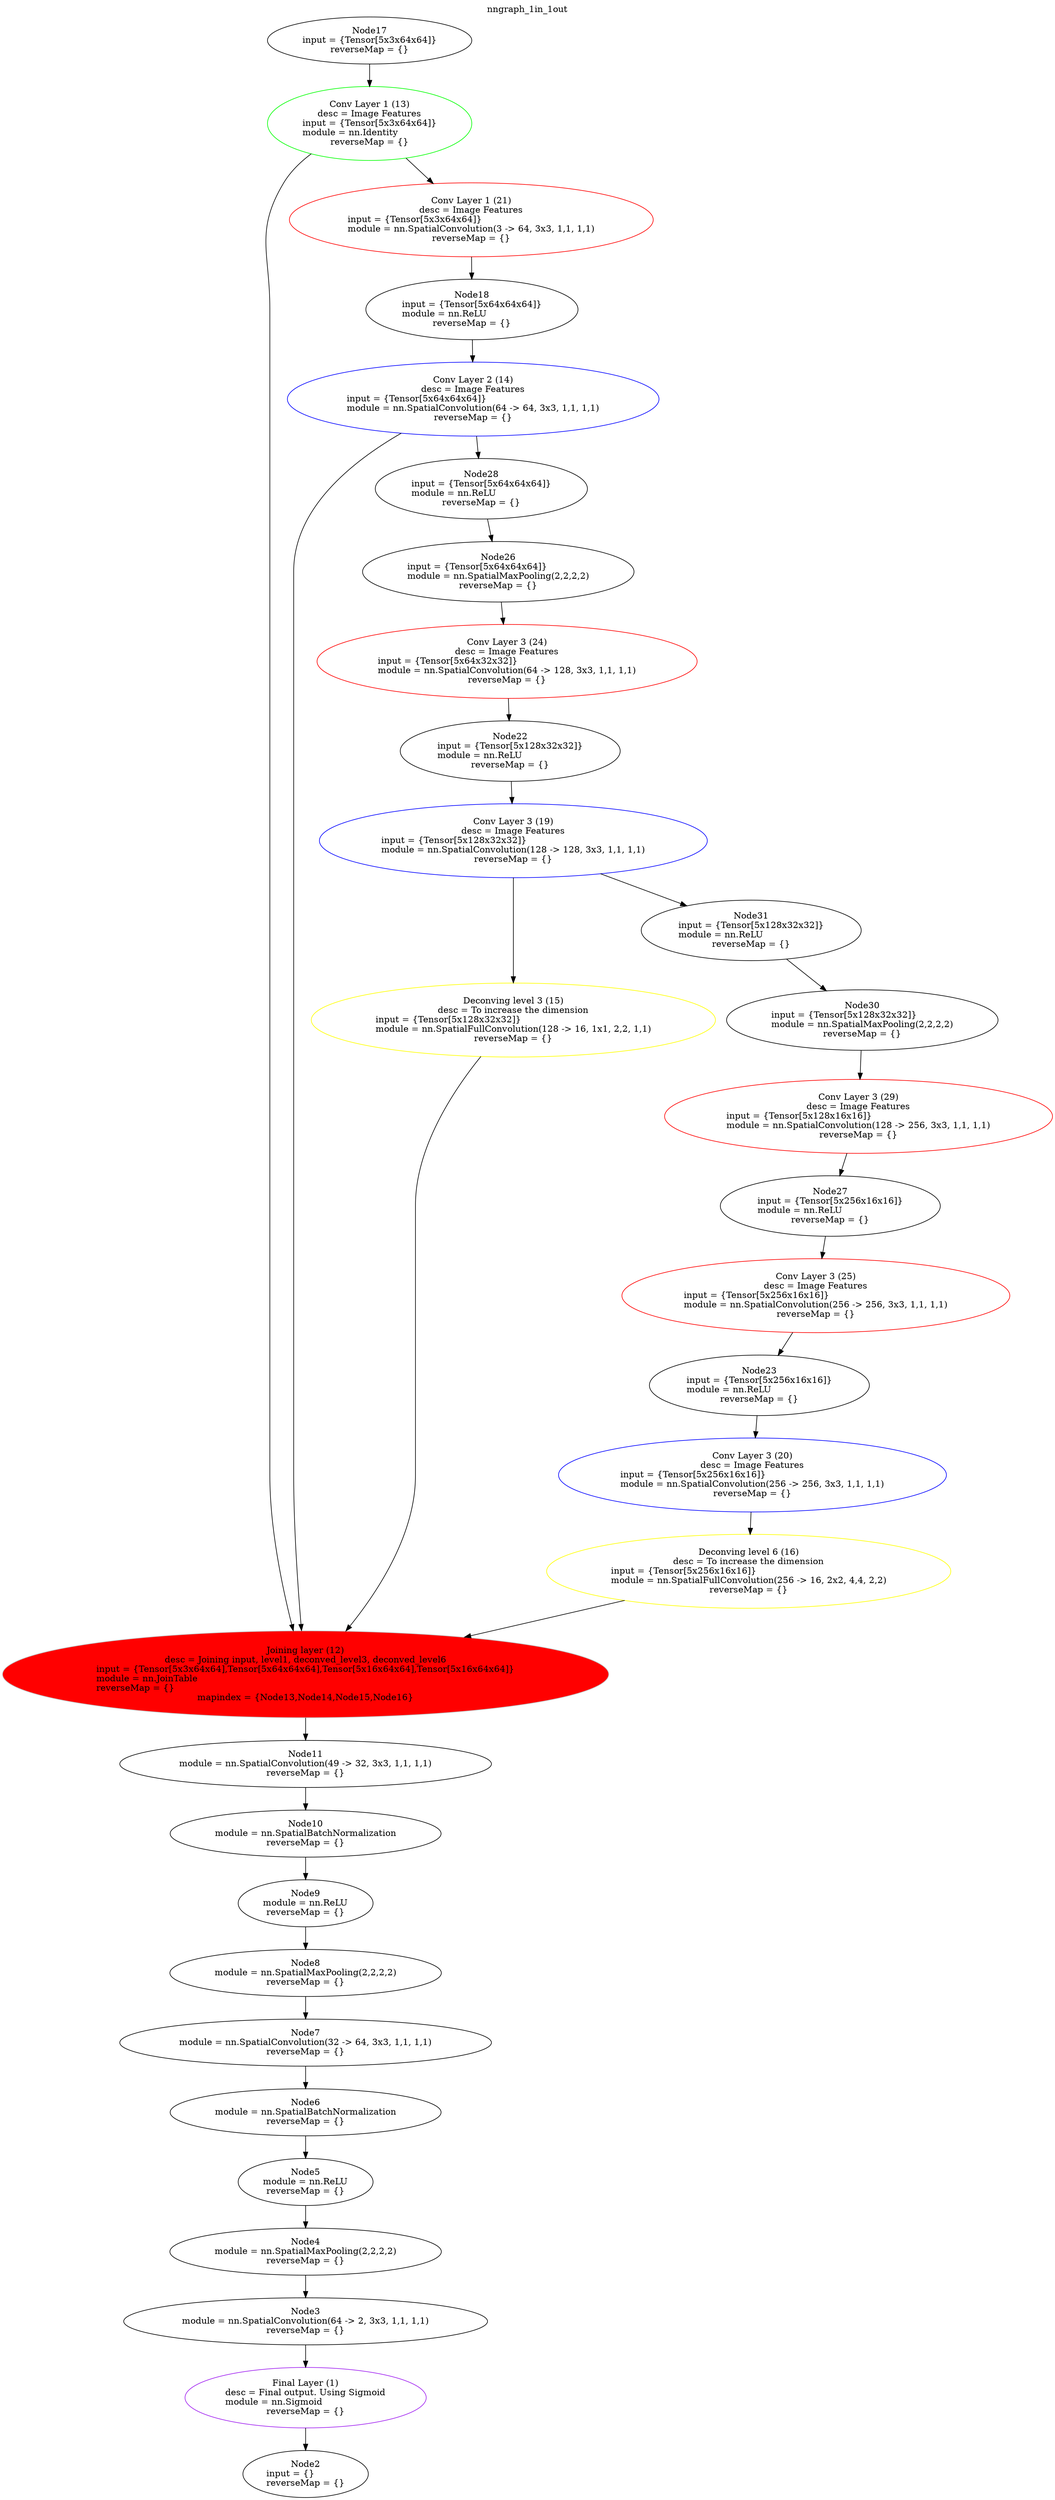 digraph G {
labelloc="t";
label="nngraph_1in_1out";
node [shape = oval]; 
n1[label="Final Layer (1)\ndesc = Final output. Using Sigmoid\nmodule = nn.Sigmoid\lreverseMap = {}" color=purple tooltip="[[string \"-- Deconvoluting level 3 and level 6...\"]]:23_"];
n2[label="Node2\ninput = {}\lreverseMap = {}" tooltip="[[C]]:-1_"];
n3[label="Node3\nmodule = nn.SpatialConvolution(64 -> 2, 3x3, 1,1, 1,1)\lreverseMap = {}" tooltip="[[string \"-- Deconvoluting level 3 and level 6...\"]]:23_"];
n4[label="Node4\nmodule = nn.SpatialMaxPooling(2,2,2,2)\lreverseMap = {}" tooltip="[[string \"-- Deconvoluting level 3 and level 6...\"]]:21_"];
n5[label="Node5\nmodule = nn.ReLU\lreverseMap = {}" tooltip="[[string \"-- Deconvoluting level 3 and level 6...\"]]:21_"];
n6[label="Node6\nmodule = nn.SpatialBatchNormalization\lreverseMap = {}" tooltip="[[string \"-- Deconvoluting level 3 and level 6...\"]]:20_"];
n7[label="Node7\nmodule = nn.SpatialConvolution(32 -> 64, 3x3, 1,1, 1,1)\lreverseMap = {}" tooltip="[[string \"-- Deconvoluting level 3 and level 6...\"]]:20_"];
n8[label="Node8\nmodule = nn.SpatialMaxPooling(2,2,2,2)\lreverseMap = {}" tooltip="[[string \"-- Deconvoluting level 3 and level 6...\"]]:18_"];
n9[label="Node9\nmodule = nn.ReLU\lreverseMap = {}" tooltip="[[string \"-- Deconvoluting level 3 and level 6...\"]]:18_"];
n10[label="Node10\nmodule = nn.SpatialBatchNormalization\lreverseMap = {}" tooltip="[[string \"-- Deconvoluting level 3 and level 6...\"]]:17_"];
n11[label="Node11\nmodule = nn.SpatialConvolution(49 -> 32, 3x3, 1,1, 1,1)\lreverseMap = {}" tooltip="[[string \"-- Deconvoluting level 3 and level 6...\"]]:17_"];
n12[label="Joining layer (12)\ndesc = Joining input, level1, deconved_level3, deconved_level6\ninput = {Tensor[5x3x64x64],Tensor[5x64x64x64],Tensor[5x16x64x64],Tensor[5x16x64x64]}\lmodule = nn.JoinTable\lreverseMap = {}\lmapindex = {Node13,Node14,Node15,Node16}" color=grey tooltip="[[string \"-- Deconvoluting level 3 and level 6...\"]]:10_"];
n13[label="Conv Layer 1 (13)\ndesc = Image Features\ninput = {Tensor[5x3x64x64]}\lmodule = nn.Identity\lreverseMap = {}" color=green tooltip="[[string \"input = nn.Identity()():annotate{...\"]]:1_"];
n14[label="Conv Layer 2 (14)\ndesc = Image Features\ninput = {Tensor[5x64x64x64]}\lmodule = nn.SpatialConvolution(64 -> 64, 3x3, 1,1, 1,1)\lreverseMap = {}" color=blue tooltip="[[string \"input = nn.Identity()():annotate{...\"]]:26_"];
n15[label="Deconving level 3 (15)\ndesc = To increase the dimension\ninput = {Tensor[5x128x32x32]}\lmodule = nn.SpatialFullConvolution(128 -> 16, 1x1, 2,2, 1,1)\lreverseMap = {}" color=yellow tooltip="[[string \"-- Deconvoluting level 3 and level 6...\"]]:2_"];
n16[label="Deconving level 6 (16)\ndesc = To increase the dimension\ninput = {Tensor[5x256x16x16]}\lmodule = nn.SpatialFullConvolution(256 -> 16, 2x2, 4,4, 2,2)\lreverseMap = {}" color=yellow tooltip="[[string \"-- Deconvoluting level 3 and level 6...\"]]:6_"];
n17[label="Node17\ninput = {Tensor[5x3x64x64]}\lreverseMap = {}" tooltip="[[C]]:-1_"];
n18[label="Node18\ninput = {Tensor[5x64x64x64]}\lmodule = nn.ReLU\lreverseMap = {}" tooltip="[[string \"input = nn.Identity()():annotate{...\"]]:26_"];
n19[label="Conv Layer 3 (19)\ndesc = Image Features\ninput = {Tensor[5x128x32x32]}\lmodule = nn.SpatialConvolution(128 -> 128, 3x3, 1,1, 1,1)\lreverseMap = {}" color=blue tooltip="[[string \"input = nn.Identity()():annotate{...\"]]:34_"];
n20[label="Conv Layer 3 (20)\ndesc = Image Features\ninput = {Tensor[5x256x16x16]}\lmodule = nn.SpatialConvolution(256 -> 256, 3x3, 1,1, 1,1)\lreverseMap = {}" color=blue tooltip="[[string \"input = nn.Identity()():annotate{...\"]]:46_"];
n21[label="Conv Layer 1 (21)\ndesc = Image Features\ninput = {Tensor[5x3x64x64]}\lmodule = nn.SpatialConvolution(3 -> 64, 3x3, 1,1, 1,1)\lreverseMap = {}" color=red tooltip="[[string \"input = nn.Identity()():annotate{...\"]]:22_"];
n22[label="Node22\ninput = {Tensor[5x128x32x32]}\lmodule = nn.ReLU\lreverseMap = {}" tooltip="[[string \"input = nn.Identity()():annotate{...\"]]:34_"];
n23[label="Node23\ninput = {Tensor[5x256x16x16]}\lmodule = nn.ReLU\lreverseMap = {}" tooltip="[[string \"input = nn.Identity()():annotate{...\"]]:46_"];
n24[label="Conv Layer 3 (24)\ndesc = Image Features\ninput = {Tensor[5x64x32x32]}\lmodule = nn.SpatialConvolution(64 -> 128, 3x3, 1,1, 1,1)\lreverseMap = {}" color=red tooltip="[[string \"input = nn.Identity()():annotate{...\"]]:30_"];
n25[label="Conv Layer 3 (25)\ndesc = Image Features\ninput = {Tensor[5x256x16x16]}\lmodule = nn.SpatialConvolution(256 -> 256, 3x3, 1,1, 1,1)\lreverseMap = {}" color=red tooltip="[[string \"input = nn.Identity()():annotate{...\"]]:42_"];
n26[label="Node26\ninput = {Tensor[5x64x64x64]}\lmodule = nn.SpatialMaxPooling(2,2,2,2)\lreverseMap = {}" tooltip="[[string \"input = nn.Identity()():annotate{...\"]]:30_"];
n27[label="Node27\ninput = {Tensor[5x256x16x16]}\lmodule = nn.ReLU\lreverseMap = {}" tooltip="[[string \"input = nn.Identity()():annotate{...\"]]:42_"];
n28[label="Node28\ninput = {Tensor[5x64x64x64]}\lmodule = nn.ReLU\lreverseMap = {}" tooltip="[[string \"input = nn.Identity()():annotate{...\"]]:30_"];
n29[label="Conv Layer 3 (29)\ndesc = Image Features\ninput = {Tensor[5x128x16x16]}\lmodule = nn.SpatialConvolution(128 -> 256, 3x3, 1,1, 1,1)\lreverseMap = {}" color=red tooltip="[[string \"input = nn.Identity()():annotate{...\"]]:38_"];
n30[label="Node30\ninput = {Tensor[5x128x32x32]}\lmodule = nn.SpatialMaxPooling(2,2,2,2)\lreverseMap = {}" tooltip="[[string \"input = nn.Identity()():annotate{...\"]]:38_"];
n31[label="Node31\ninput = {Tensor[5x128x32x32]}\lmodule = nn.ReLU\lreverseMap = {}" tooltip="[[string \"input = nn.Identity()():annotate{...\"]]:38_"];
n1 -> n2;
n3 -> n1;
n4 -> n3;
n5 -> n4;
n6 -> n5;
n7 -> n6;
n8 -> n7;
n9 -> n8;
n10 -> n9;
n11 -> n10;
n12 -> n11;
n13 -> n12;
n14 -> n12;
n15 -> n12;
n16 -> n12;
n17 -> n13;
n18 -> n14;
n19 -> n15;
n20 -> n16;
n21 -> n18;
n22 -> n19;
n23 -> n20;
n13 -> n21;
n24 -> n22;
n25 -> n23;
n26 -> n24;
n27 -> n25;
n28 -> n26;
n29 -> n27;
n14 -> n28;
n30 -> n29;
n31 -> n30;
n19 -> n31;
n12[style=filled, fillcolor=red];
}